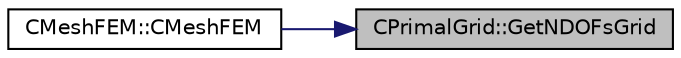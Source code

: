 digraph "CPrimalGrid::GetNDOFsGrid"
{
 // LATEX_PDF_SIZE
  edge [fontname="Helvetica",fontsize="10",labelfontname="Helvetica",labelfontsize="10"];
  node [fontname="Helvetica",fontsize="10",shape=record];
  rankdir="RL";
  Node1 [label="CPrimalGrid::GetNDOFsGrid",height=0.2,width=0.4,color="black", fillcolor="grey75", style="filled", fontcolor="black",tooltip="Virtual function to make available the number of DOFs of the grid in the element."];
  Node1 -> Node2 [dir="back",color="midnightblue",fontsize="10",style="solid",fontname="Helvetica"];
  Node2 [label="CMeshFEM::CMeshFEM",height=0.2,width=0.4,color="black", fillcolor="white", style="filled",URL="$classCMeshFEM.html#ae74b12670fb49ad4d28836d9fc2aab8d",tooltip="Redistributes the grid over the ranks and creates the halo layer."];
}
